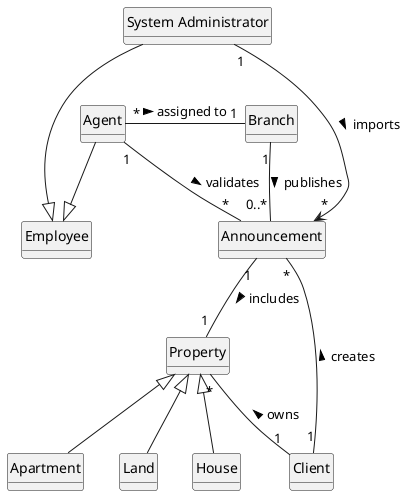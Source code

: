 @startuml
skinparam monochrome true
skinparam packageStyle rectangle
skinparam shadowing false

'left to right direction

skinparam classAttributeIconSize 0

hide circle
hide methods

class Branch {
}


class Employee {

}

class "System Administrator" as sa{
}

sa -|> Employee
sa "1" ---> "*" Announcement: imports >



Property <|-- House
Property <|-- Apartment
Property <|-- Land


Announcement "1" -- "1" Property: includes >

Branch "1" -- "0..*" Announcement: publishes >

Agent "*" - "1" Branch: assigned to >
Agent --|> Employee
'Employee -|> User
Agent "1" -- "*" Announcement: validates >
'Client "0..1" - "*" Property: owns >
Property "*" -- "1" Client : owns <
'Client "*" -|> "1" User
Client "1" -- "*" Announcement: creates >
'"Unregistered User" "1" ---|> "1" User


@enduml